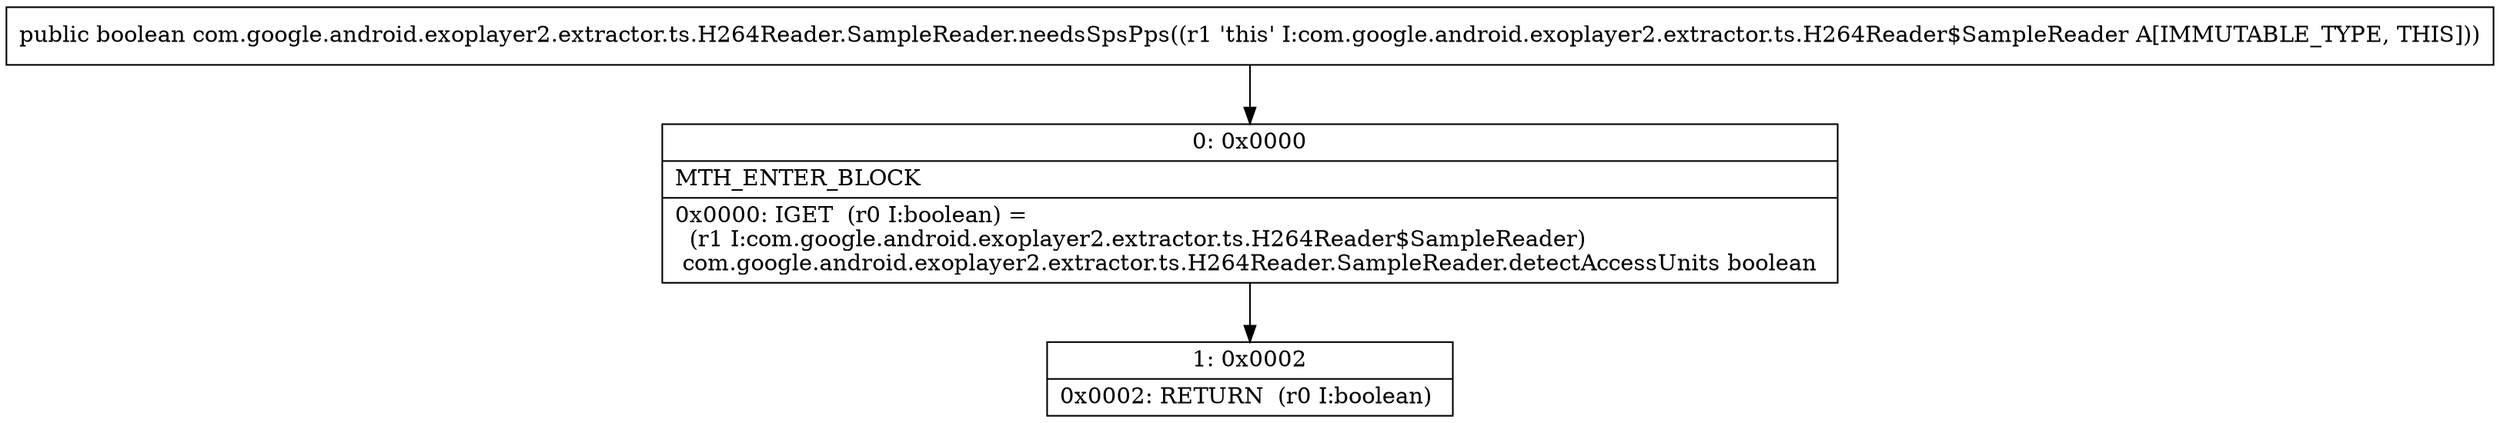 digraph "CFG forcom.google.android.exoplayer2.extractor.ts.H264Reader.SampleReader.needsSpsPps()Z" {
Node_0 [shape=record,label="{0\:\ 0x0000|MTH_ENTER_BLOCK\l|0x0000: IGET  (r0 I:boolean) = \l  (r1 I:com.google.android.exoplayer2.extractor.ts.H264Reader$SampleReader)\l com.google.android.exoplayer2.extractor.ts.H264Reader.SampleReader.detectAccessUnits boolean \l}"];
Node_1 [shape=record,label="{1\:\ 0x0002|0x0002: RETURN  (r0 I:boolean) \l}"];
MethodNode[shape=record,label="{public boolean com.google.android.exoplayer2.extractor.ts.H264Reader.SampleReader.needsSpsPps((r1 'this' I:com.google.android.exoplayer2.extractor.ts.H264Reader$SampleReader A[IMMUTABLE_TYPE, THIS])) }"];
MethodNode -> Node_0;
Node_0 -> Node_1;
}

